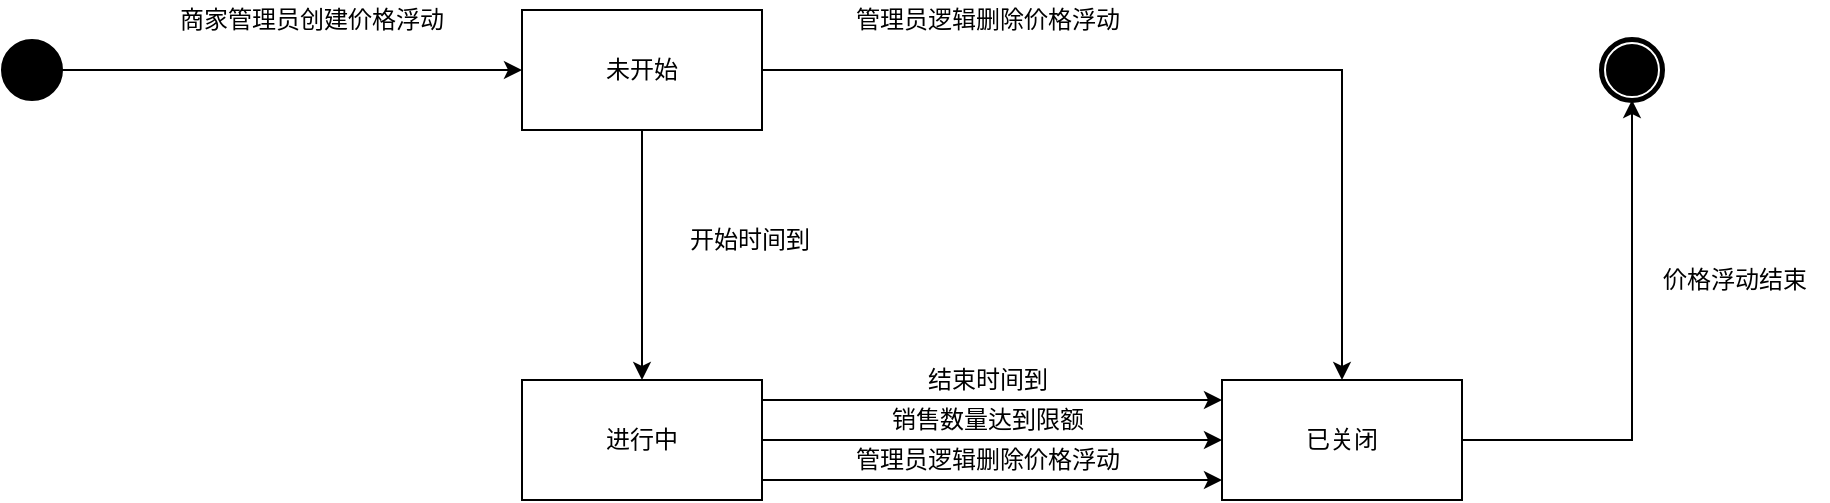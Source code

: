 <mxfile version="13.8.0" type="github">
  <diagram id="oJnizrFIeqhPIjAvTgun" name="Page-1">
    <mxGraphModel dx="1038" dy="587" grid="1" gridSize="10" guides="1" tooltips="1" connect="1" arrows="1" fold="1" page="1" pageScale="1" pageWidth="827" pageHeight="1169" math="0" shadow="0">
      <root>
        <mxCell id="0" />
        <mxCell id="1" parent="0" />
        <mxCell id="uc8il0LHmGGCFV9w8mgB-1" value="" style="shape=mxgraph.bpmn.shape;html=1;verticalLabelPosition=bottom;labelBackgroundColor=#ffffff;verticalAlign=top;align=center;perimeter=ellipsePerimeter;outlineConnect=0;outline=end;symbol=terminate;shadow=0;" vertex="1" parent="1">
          <mxGeometry x="880" y="160" width="30" height="30" as="geometry" />
        </mxCell>
        <mxCell id="uc8il0LHmGGCFV9w8mgB-5" style="edgeStyle=orthogonalEdgeStyle;rounded=0;orthogonalLoop=1;jettySize=auto;html=1;" edge="1" parent="1" source="uc8il0LHmGGCFV9w8mgB-2" target="uc8il0LHmGGCFV9w8mgB-3">
          <mxGeometry relative="1" as="geometry" />
        </mxCell>
        <mxCell id="uc8il0LHmGGCFV9w8mgB-2" value="" style="ellipse;whiteSpace=wrap;html=1;aspect=fixed;shadow=0;fillColor=#000000;" vertex="1" parent="1">
          <mxGeometry x="80" y="160" width="30" height="30" as="geometry" />
        </mxCell>
        <mxCell id="uc8il0LHmGGCFV9w8mgB-8" style="edgeStyle=orthogonalEdgeStyle;rounded=0;orthogonalLoop=1;jettySize=auto;html=1;" edge="1" parent="1" source="uc8il0LHmGGCFV9w8mgB-3" target="uc8il0LHmGGCFV9w8mgB-7">
          <mxGeometry relative="1" as="geometry" />
        </mxCell>
        <mxCell id="uc8il0LHmGGCFV9w8mgB-18" style="edgeStyle=orthogonalEdgeStyle;rounded=0;orthogonalLoop=1;jettySize=auto;html=1;" edge="1" parent="1" source="uc8il0LHmGGCFV9w8mgB-3" target="uc8il0LHmGGCFV9w8mgB-4">
          <mxGeometry relative="1" as="geometry" />
        </mxCell>
        <mxCell id="uc8il0LHmGGCFV9w8mgB-3" value="未开始" style="rounded=0;whiteSpace=wrap;html=1;shadow=0;fillColor=#FFFFFF;" vertex="1" parent="1">
          <mxGeometry x="340" y="145" width="120" height="60" as="geometry" />
        </mxCell>
        <mxCell id="uc8il0LHmGGCFV9w8mgB-21" style="edgeStyle=orthogonalEdgeStyle;rounded=0;orthogonalLoop=1;jettySize=auto;html=1;" edge="1" parent="1" source="uc8il0LHmGGCFV9w8mgB-4" target="uc8il0LHmGGCFV9w8mgB-1">
          <mxGeometry relative="1" as="geometry" />
        </mxCell>
        <mxCell id="uc8il0LHmGGCFV9w8mgB-4" value="已关闭" style="rounded=0;whiteSpace=wrap;html=1;shadow=0;fillColor=#FFFFFF;" vertex="1" parent="1">
          <mxGeometry x="690" y="330" width="120" height="60" as="geometry" />
        </mxCell>
        <mxCell id="uc8il0LHmGGCFV9w8mgB-6" value="商家管理员创建价格浮动" style="text;html=1;strokeColor=none;fillColor=none;align=center;verticalAlign=middle;whiteSpace=wrap;rounded=0;shadow=0;" vertex="1" parent="1">
          <mxGeometry x="160" y="140" width="150" height="20" as="geometry" />
        </mxCell>
        <mxCell id="uc8il0LHmGGCFV9w8mgB-10" style="edgeStyle=orthogonalEdgeStyle;rounded=0;orthogonalLoop=1;jettySize=auto;html=1;curved=1;" edge="1" parent="1" source="uc8il0LHmGGCFV9w8mgB-7" target="uc8il0LHmGGCFV9w8mgB-4">
          <mxGeometry relative="1" as="geometry">
            <Array as="points">
              <mxPoint x="520" y="340" />
              <mxPoint x="520" y="340" />
            </Array>
          </mxGeometry>
        </mxCell>
        <mxCell id="uc8il0LHmGGCFV9w8mgB-25" style="edgeStyle=orthogonalEdgeStyle;rounded=0;orthogonalLoop=1;jettySize=auto;html=1;curved=1;" edge="1" parent="1" source="uc8il0LHmGGCFV9w8mgB-7" target="uc8il0LHmGGCFV9w8mgB-4">
          <mxGeometry relative="1" as="geometry">
            <Array as="points">
              <mxPoint x="520" y="380" />
              <mxPoint x="520" y="380" />
            </Array>
          </mxGeometry>
        </mxCell>
        <mxCell id="uc8il0LHmGGCFV9w8mgB-26" style="edgeStyle=orthogonalEdgeStyle;curved=1;rounded=0;orthogonalLoop=1;jettySize=auto;html=1;" edge="1" parent="1" source="uc8il0LHmGGCFV9w8mgB-7" target="uc8il0LHmGGCFV9w8mgB-4">
          <mxGeometry relative="1" as="geometry" />
        </mxCell>
        <mxCell id="uc8il0LHmGGCFV9w8mgB-7" value="进行中" style="rounded=0;whiteSpace=wrap;html=1;shadow=0;fillColor=#FFFFFF;" vertex="1" parent="1">
          <mxGeometry x="340" y="330" width="120" height="60" as="geometry" />
        </mxCell>
        <mxCell id="uc8il0LHmGGCFV9w8mgB-9" value="开始时间到" style="text;html=1;strokeColor=none;fillColor=none;align=center;verticalAlign=middle;whiteSpace=wrap;rounded=0;shadow=0;" vertex="1" parent="1">
          <mxGeometry x="414" y="250" width="80" height="20" as="geometry" />
        </mxCell>
        <mxCell id="uc8il0LHmGGCFV9w8mgB-11" value="结束时间到" style="text;html=1;strokeColor=none;fillColor=none;align=center;verticalAlign=middle;whiteSpace=wrap;rounded=0;shadow=0;" vertex="1" parent="1">
          <mxGeometry x="538" y="320" width="70" height="20" as="geometry" />
        </mxCell>
        <mxCell id="uc8il0LHmGGCFV9w8mgB-15" value="销售数量达到限额" style="text;html=1;strokeColor=none;fillColor=none;align=center;verticalAlign=middle;whiteSpace=wrap;rounded=0;shadow=0;" vertex="1" parent="1">
          <mxGeometry x="523" y="340" width="100" height="20" as="geometry" />
        </mxCell>
        <mxCell id="uc8il0LHmGGCFV9w8mgB-19" value="管理员逻辑删除价格浮动" style="text;html=1;strokeColor=none;fillColor=none;align=center;verticalAlign=middle;whiteSpace=wrap;rounded=0;shadow=0;" vertex="1" parent="1">
          <mxGeometry x="500" y="140" width="146" height="20" as="geometry" />
        </mxCell>
        <mxCell id="uc8il0LHmGGCFV9w8mgB-22" value="价格浮动结束" style="text;html=1;strokeColor=none;fillColor=none;align=center;verticalAlign=middle;whiteSpace=wrap;rounded=0;shadow=0;" vertex="1" parent="1">
          <mxGeometry x="900" y="270" width="93" height="20" as="geometry" />
        </mxCell>
        <mxCell id="uc8il0LHmGGCFV9w8mgB-24" value="管理员逻辑删除价格浮动" style="text;html=1;strokeColor=none;fillColor=none;align=center;verticalAlign=middle;whiteSpace=wrap;rounded=0;shadow=0;" vertex="1" parent="1">
          <mxGeometry x="500" y="360" width="146" height="20" as="geometry" />
        </mxCell>
      </root>
    </mxGraphModel>
  </diagram>
</mxfile>
